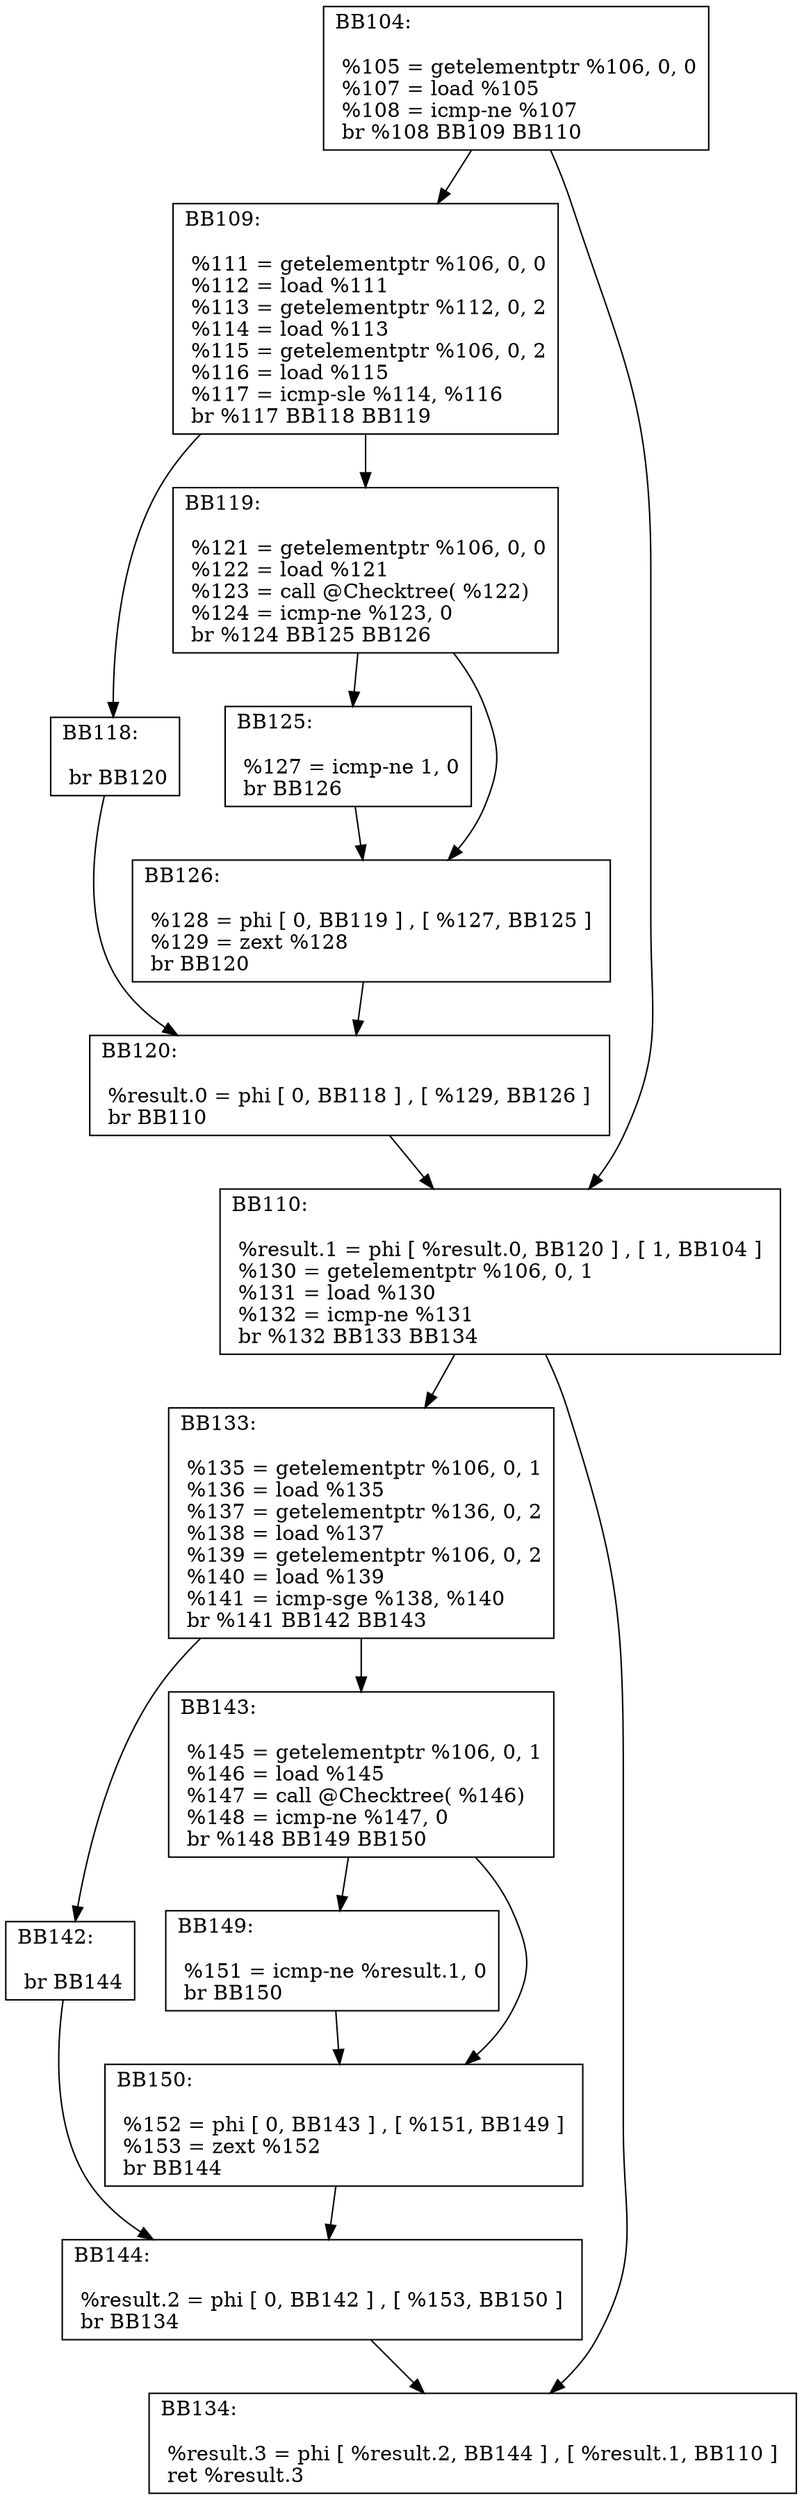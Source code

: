 digraph "CFG for 'Checktree' function" {
BB104 [shape=record,
    label="{BB104:\l\l
             %105 = getelementptr %106, 0, 0\l
             %107 = load %105\l
             %108 = icmp-ne %107\l
             br %108 BB109 BB110\l
             }"];
BB104 -> BB109
BB104 -> BB110
BB109 [shape=record,
    label="{BB109:\l\l
             %111 = getelementptr %106, 0, 0\l
             %112 = load %111\l
             %113 = getelementptr %112, 0, 2\l
             %114 = load %113\l
             %115 = getelementptr %106, 0, 2\l
             %116 = load %115\l
             %117 = icmp-sle %114, %116\l
             br %117 BB118 BB119\l
             }"];
BB109 -> BB118
BB109 -> BB119
BB118 [shape=record,
    label="{BB118:\l\l
             br BB120\l
             }"];
BB118 -> BB120
BB119 [shape=record,
    label="{BB119:\l\l
             %121 = getelementptr %106, 0, 0\l
             %122 = load %121\l
             %123 = call @Checktree( %122)\l
             %124 = icmp-ne %123, 0\l
             br %124 BB125 BB126\l
             }"];
BB119 -> BB125
BB119 -> BB126
BB125 [shape=record,
    label="{BB125:\l\l
             %127 = icmp-ne 1, 0\l
             br BB126\l
             }"];
BB125 -> BB126
BB126 [shape=record,
    label="{BB126:\l\l
             %128 = phi [ 0, BB119 ] , [ %127, BB125 ] \l
             %129 = zext %128\l
             br BB120\l
             }"];
BB126 -> BB120
BB120 [shape=record,
    label="{BB120:\l\l
             %result.0 = phi [ 0, BB118 ] , [ %129, BB126 ] \l
             br BB110\l
             }"];
BB120 -> BB110
BB110 [shape=record,
    label="{BB110:\l\l
             %result.1 = phi [ %result.0, BB120 ] , [ 1, BB104 ] \l
             %130 = getelementptr %106, 0, 1\l
             %131 = load %130\l
             %132 = icmp-ne %131\l
             br %132 BB133 BB134\l
             }"];
BB110 -> BB133
BB110 -> BB134
BB133 [shape=record,
    label="{BB133:\l\l
             %135 = getelementptr %106, 0, 1\l
             %136 = load %135\l
             %137 = getelementptr %136, 0, 2\l
             %138 = load %137\l
             %139 = getelementptr %106, 0, 2\l
             %140 = load %139\l
             %141 = icmp-sge %138, %140\l
             br %141 BB142 BB143\l
             }"];
BB133 -> BB142
BB133 -> BB143
BB142 [shape=record,
    label="{BB142:\l\l
             br BB144\l
             }"];
BB142 -> BB144
BB143 [shape=record,
    label="{BB143:\l\l
             %145 = getelementptr %106, 0, 1\l
             %146 = load %145\l
             %147 = call @Checktree( %146)\l
             %148 = icmp-ne %147, 0\l
             br %148 BB149 BB150\l
             }"];
BB143 -> BB149
BB143 -> BB150
BB149 [shape=record,
    label="{BB149:\l\l
             %151 = icmp-ne %result.1, 0\l
             br BB150\l
             }"];
BB149 -> BB150
BB150 [shape=record,
    label="{BB150:\l\l
             %152 = phi [ 0, BB143 ] , [ %151, BB149 ] \l
             %153 = zext %152\l
             br BB144\l
             }"];
BB150 -> BB144
BB144 [shape=record,
    label="{BB144:\l\l
             %result.2 = phi [ 0, BB142 ] , [ %153, BB150 ] \l
             br BB134\l
             }"];
BB144 -> BB134
BB134 [shape=record,
    label="{BB134:\l\l
             %result.3 = phi [ %result.2, BB144 ] , [ %result.1, BB110 ] \l
             ret %result.3\l
             }"];
}